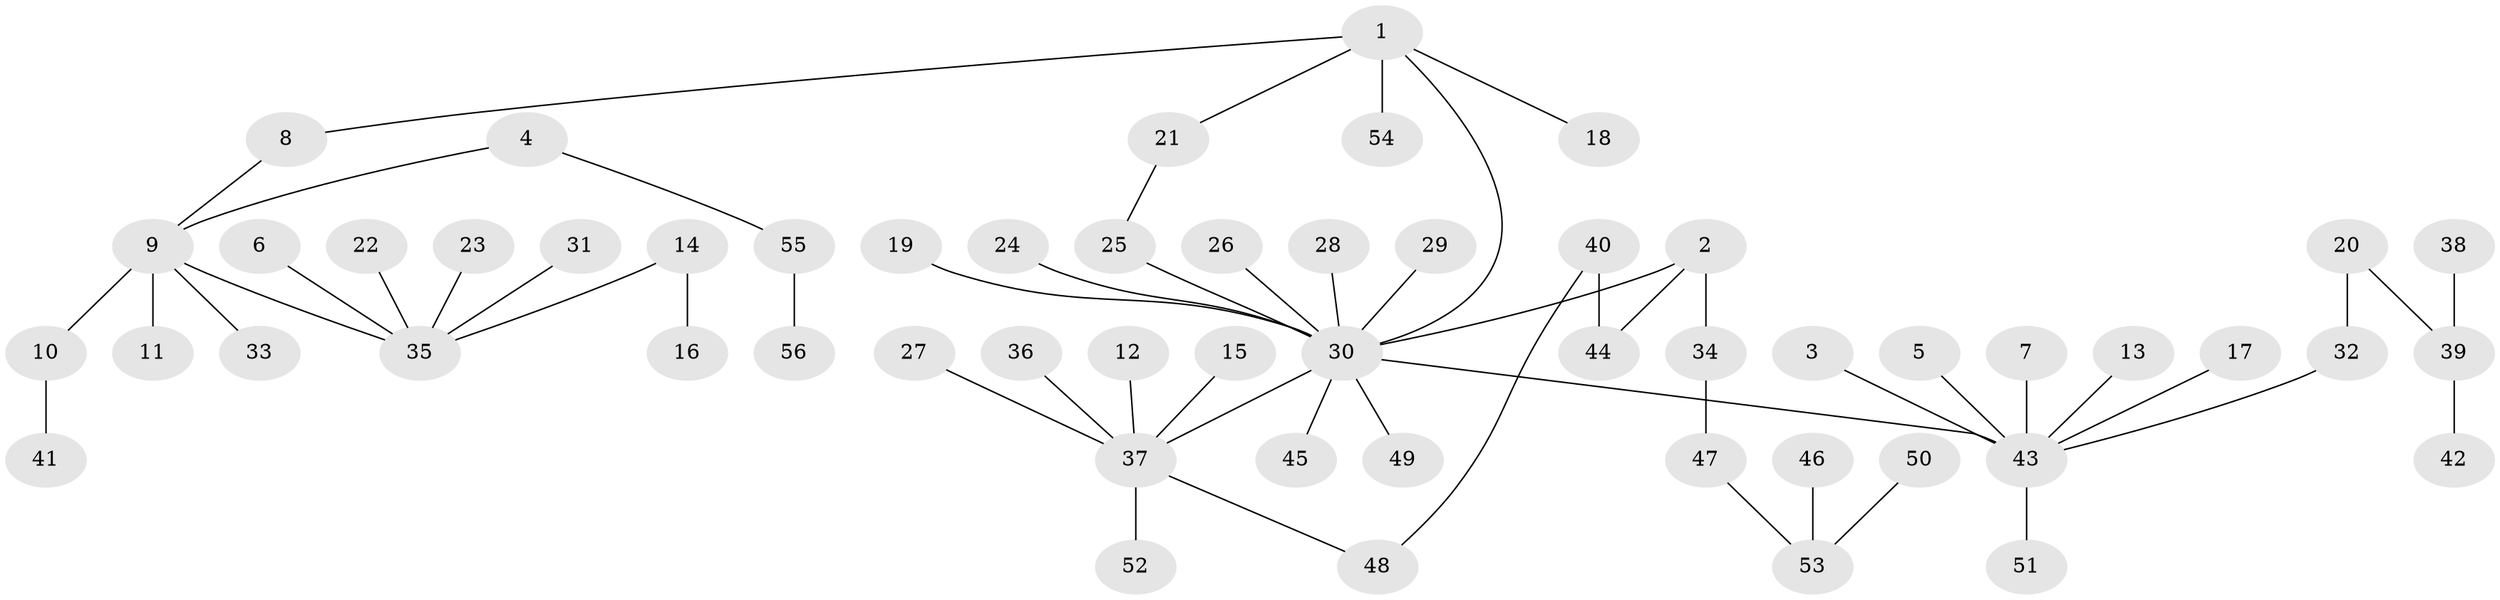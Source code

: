 // original degree distribution, {3: 0.06451612903225806, 4: 0.0967741935483871, 15: 0.010752688172043012, 9: 0.010752688172043012, 7: 0.010752688172043012, 1: 0.6451612903225806, 10: 0.010752688172043012, 2: 0.12903225806451613, 8: 0.010752688172043012, 5: 0.010752688172043012}
// Generated by graph-tools (version 1.1) at 2025/36/03/04/25 23:36:45]
// undirected, 56 vertices, 57 edges
graph export_dot {
  node [color=gray90,style=filled];
  1;
  2;
  3;
  4;
  5;
  6;
  7;
  8;
  9;
  10;
  11;
  12;
  13;
  14;
  15;
  16;
  17;
  18;
  19;
  20;
  21;
  22;
  23;
  24;
  25;
  26;
  27;
  28;
  29;
  30;
  31;
  32;
  33;
  34;
  35;
  36;
  37;
  38;
  39;
  40;
  41;
  42;
  43;
  44;
  45;
  46;
  47;
  48;
  49;
  50;
  51;
  52;
  53;
  54;
  55;
  56;
  1 -- 8 [weight=1.0];
  1 -- 18 [weight=1.0];
  1 -- 21 [weight=1.0];
  1 -- 30 [weight=1.0];
  1 -- 54 [weight=1.0];
  2 -- 30 [weight=1.0];
  2 -- 34 [weight=1.0];
  2 -- 44 [weight=1.0];
  3 -- 43 [weight=1.0];
  4 -- 9 [weight=1.0];
  4 -- 55 [weight=1.0];
  5 -- 43 [weight=1.0];
  6 -- 35 [weight=1.0];
  7 -- 43 [weight=1.0];
  8 -- 9 [weight=1.0];
  9 -- 10 [weight=1.0];
  9 -- 11 [weight=1.0];
  9 -- 33 [weight=1.0];
  9 -- 35 [weight=1.0];
  10 -- 41 [weight=1.0];
  12 -- 37 [weight=1.0];
  13 -- 43 [weight=1.0];
  14 -- 16 [weight=1.0];
  14 -- 35 [weight=1.0];
  15 -- 37 [weight=1.0];
  17 -- 43 [weight=1.0];
  19 -- 30 [weight=1.0];
  20 -- 32 [weight=1.0];
  20 -- 39 [weight=1.0];
  21 -- 25 [weight=1.0];
  22 -- 35 [weight=1.0];
  23 -- 35 [weight=1.0];
  24 -- 30 [weight=1.0];
  25 -- 30 [weight=1.0];
  26 -- 30 [weight=1.0];
  27 -- 37 [weight=1.0];
  28 -- 30 [weight=1.0];
  29 -- 30 [weight=1.0];
  30 -- 37 [weight=1.0];
  30 -- 43 [weight=1.0];
  30 -- 45 [weight=1.0];
  30 -- 49 [weight=1.0];
  31 -- 35 [weight=1.0];
  32 -- 43 [weight=1.0];
  34 -- 47 [weight=1.0];
  36 -- 37 [weight=1.0];
  37 -- 48 [weight=1.0];
  37 -- 52 [weight=1.0];
  38 -- 39 [weight=1.0];
  39 -- 42 [weight=1.0];
  40 -- 44 [weight=1.0];
  40 -- 48 [weight=1.0];
  43 -- 51 [weight=1.0];
  46 -- 53 [weight=1.0];
  47 -- 53 [weight=1.0];
  50 -- 53 [weight=1.0];
  55 -- 56 [weight=1.0];
}
